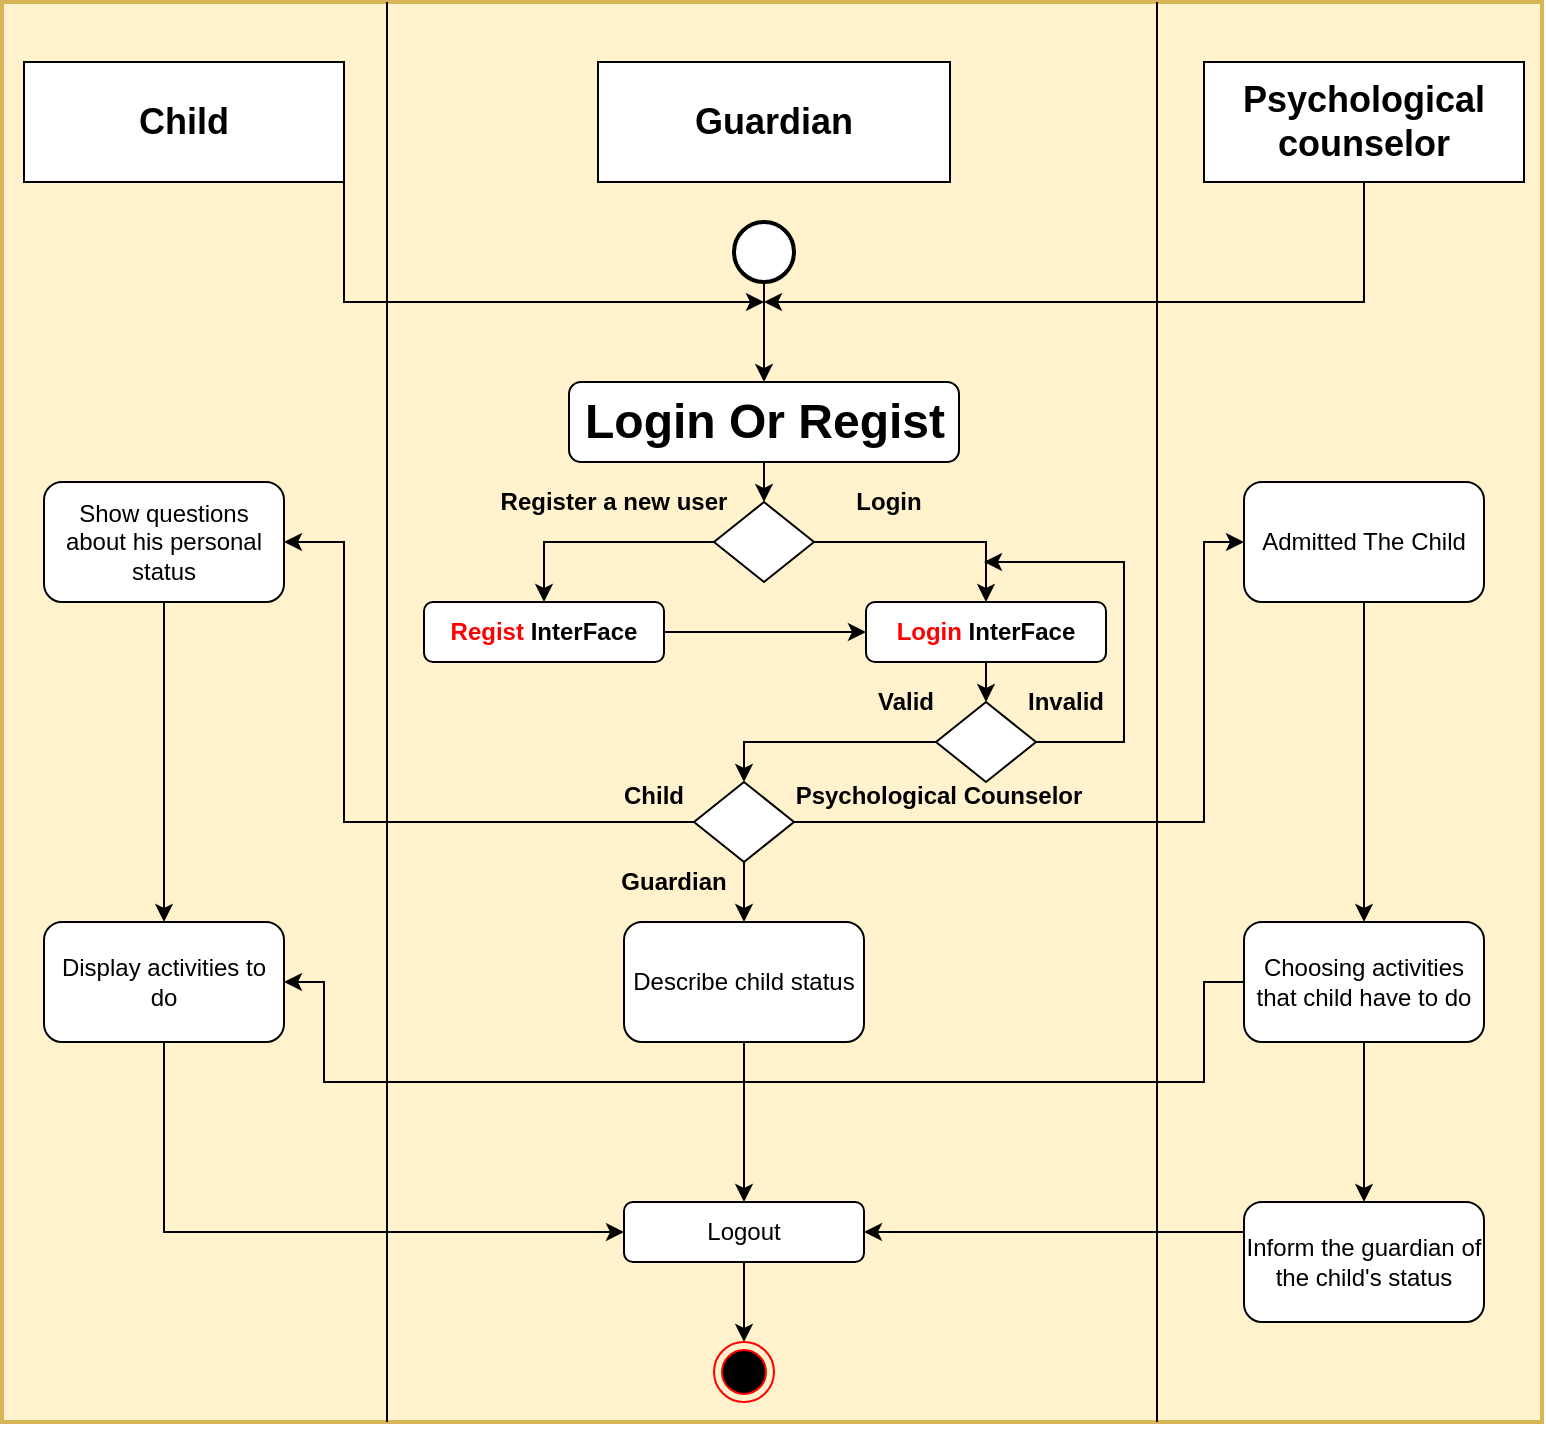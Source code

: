 <mxfile version="14.1.1" type="github">
  <diagram id="C5RBs43oDa-KdzZeNtuy" name="Page-1">
    <mxGraphModel dx="1694" dy="923" grid="1" gridSize="10" guides="1" tooltips="1" connect="1" arrows="1" fold="1" page="1" pageScale="1" pageWidth="827" pageHeight="1169" math="0" shadow="0">
      <root>
        <mxCell id="WIyWlLk6GJQsqaUBKTNV-0" />
        <mxCell id="WIyWlLk6GJQsqaUBKTNV-1" parent="WIyWlLk6GJQsqaUBKTNV-0" />
        <mxCell id="RNRi0v7oyf2k4Hm-K1Y6-15" value="" style="rounded=0;whiteSpace=wrap;html=1;fillColor=#fff2cc;strokeColor=#d6b656;strokeWidth=2;" vertex="1" parent="WIyWlLk6GJQsqaUBKTNV-1">
          <mxGeometry x="29" y="50" width="770" height="710" as="geometry" />
        </mxCell>
        <mxCell id="RNRi0v7oyf2k4Hm-K1Y6-56" style="edgeStyle=orthogonalEdgeStyle;rounded=0;orthogonalLoop=1;jettySize=auto;html=1;exitX=0.5;exitY=1;exitDx=0;exitDy=0;" edge="1" parent="WIyWlLk6GJQsqaUBKTNV-1" source="RNRi0v7oyf2k4Hm-K1Y6-16">
          <mxGeometry relative="1" as="geometry">
            <mxPoint x="410" y="200" as="targetPoint" />
            <Array as="points">
              <mxPoint x="710" y="200" />
            </Array>
          </mxGeometry>
        </mxCell>
        <mxCell id="RNRi0v7oyf2k4Hm-K1Y6-16" value="&lt;font style=&quot;font-size: 18px&quot;&gt;&lt;b&gt;Psychological counselor&lt;/b&gt;&lt;/font&gt;" style="rounded=0;whiteSpace=wrap;html=1;align=center;" vertex="1" parent="WIyWlLk6GJQsqaUBKTNV-1">
          <mxGeometry x="630" y="80" width="160" height="60" as="geometry" />
        </mxCell>
        <mxCell id="RNRi0v7oyf2k4Hm-K1Y6-55" style="edgeStyle=orthogonalEdgeStyle;rounded=0;orthogonalLoop=1;jettySize=auto;html=1;exitX=1;exitY=1;exitDx=0;exitDy=0;" edge="1" parent="WIyWlLk6GJQsqaUBKTNV-1" source="RNRi0v7oyf2k4Hm-K1Y6-17">
          <mxGeometry relative="1" as="geometry">
            <mxPoint x="410" y="200" as="targetPoint" />
            <Array as="points">
              <mxPoint x="200" y="200" />
            </Array>
          </mxGeometry>
        </mxCell>
        <mxCell id="RNRi0v7oyf2k4Hm-K1Y6-17" value="&lt;font style=&quot;font-size: 18px&quot;&gt;&lt;b&gt;Child&lt;/b&gt;&lt;/font&gt;" style="rounded=0;whiteSpace=wrap;html=1;" vertex="1" parent="WIyWlLk6GJQsqaUBKTNV-1">
          <mxGeometry x="40" y="80" width="160" height="60" as="geometry" />
        </mxCell>
        <mxCell id="RNRi0v7oyf2k4Hm-K1Y6-19" value="&lt;b&gt;&lt;font style=&quot;font-size: 18px&quot;&gt;Guardian&lt;/font&gt;&lt;/b&gt;&lt;div class=&quot;O0&quot; style=&quot;margin-top: 0pt ; margin-bottom: 0pt ; margin-left: 0.38in ; text-indent: -0.38in ; direction: ltr ; unicode-bidi: embed&quot;&gt;&lt;/div&gt;" style="rounded=0;whiteSpace=wrap;html=1;align=center;" vertex="1" parent="WIyWlLk6GJQsqaUBKTNV-1">
          <mxGeometry x="327" y="80" width="176" height="60" as="geometry" />
        </mxCell>
        <mxCell id="RNRi0v7oyf2k4Hm-K1Y6-27" value="" style="endArrow=none;html=1;entryX=0.25;entryY=0;entryDx=0;entryDy=0;exitX=0.25;exitY=1;exitDx=0;exitDy=0;" edge="1" parent="WIyWlLk6GJQsqaUBKTNV-1" source="RNRi0v7oyf2k4Hm-K1Y6-15" target="RNRi0v7oyf2k4Hm-K1Y6-15">
          <mxGeometry width="50" height="50" relative="1" as="geometry">
            <mxPoint x="600" y="430" as="sourcePoint" />
            <mxPoint x="650" y="380" as="targetPoint" />
          </mxGeometry>
        </mxCell>
        <mxCell id="RNRi0v7oyf2k4Hm-K1Y6-28" value="" style="endArrow=none;html=1;entryX=0.75;entryY=0;entryDx=0;entryDy=0;exitX=0.75;exitY=1;exitDx=0;exitDy=0;" edge="1" parent="WIyWlLk6GJQsqaUBKTNV-1" source="RNRi0v7oyf2k4Hm-K1Y6-15" target="RNRi0v7oyf2k4Hm-K1Y6-15">
          <mxGeometry width="50" height="50" relative="1" as="geometry">
            <mxPoint x="600" y="430" as="sourcePoint" />
            <mxPoint x="650" y="380" as="targetPoint" />
          </mxGeometry>
        </mxCell>
        <mxCell id="RNRi0v7oyf2k4Hm-K1Y6-38" style="edgeStyle=orthogonalEdgeStyle;rounded=0;orthogonalLoop=1;jettySize=auto;html=1;exitX=0.5;exitY=1;exitDx=0;exitDy=0;exitPerimeter=0;entryX=0.5;entryY=0;entryDx=0;entryDy=0;" edge="1" parent="WIyWlLk6GJQsqaUBKTNV-1" source="RNRi0v7oyf2k4Hm-K1Y6-34" target="RNRi0v7oyf2k4Hm-K1Y6-37">
          <mxGeometry relative="1" as="geometry" />
        </mxCell>
        <mxCell id="RNRi0v7oyf2k4Hm-K1Y6-34" value="" style="strokeWidth=2;html=1;shape=mxgraph.flowchart.start_2;whiteSpace=wrap;" vertex="1" parent="WIyWlLk6GJQsqaUBKTNV-1">
          <mxGeometry x="395" y="160" width="30" height="30" as="geometry" />
        </mxCell>
        <mxCell id="RNRi0v7oyf2k4Hm-K1Y6-36" style="edgeStyle=orthogonalEdgeStyle;rounded=0;orthogonalLoop=1;jettySize=auto;html=1;exitX=0.5;exitY=1;exitDx=0;exitDy=0;exitPerimeter=0;" edge="1" parent="WIyWlLk6GJQsqaUBKTNV-1" source="RNRi0v7oyf2k4Hm-K1Y6-34" target="RNRi0v7oyf2k4Hm-K1Y6-34">
          <mxGeometry relative="1" as="geometry" />
        </mxCell>
        <mxCell id="RNRi0v7oyf2k4Hm-K1Y6-43" style="edgeStyle=orthogonalEdgeStyle;rounded=0;orthogonalLoop=1;jettySize=auto;html=1;exitX=0.5;exitY=1;exitDx=0;exitDy=0;entryX=0.5;entryY=0;entryDx=0;entryDy=0;" edge="1" parent="WIyWlLk6GJQsqaUBKTNV-1" source="RNRi0v7oyf2k4Hm-K1Y6-37" target="RNRi0v7oyf2k4Hm-K1Y6-39">
          <mxGeometry relative="1" as="geometry" />
        </mxCell>
        <mxCell id="RNRi0v7oyf2k4Hm-K1Y6-37" value="&lt;span style=&quot;font-size: 24px&quot;&gt;&lt;b&gt;Login Or Regist&lt;br&gt;&lt;/b&gt;&lt;/span&gt;" style="rounded=1;whiteSpace=wrap;html=1;" vertex="1" parent="WIyWlLk6GJQsqaUBKTNV-1">
          <mxGeometry x="312.5" y="240" width="195" height="40" as="geometry" />
        </mxCell>
        <mxCell id="RNRi0v7oyf2k4Hm-K1Y6-65" style="edgeStyle=orthogonalEdgeStyle;rounded=0;orthogonalLoop=1;jettySize=auto;html=1;exitX=0;exitY=0.5;exitDx=0;exitDy=0;" edge="1" parent="WIyWlLk6GJQsqaUBKTNV-1" source="RNRi0v7oyf2k4Hm-K1Y6-39" target="RNRi0v7oyf2k4Hm-K1Y6-63">
          <mxGeometry relative="1" as="geometry" />
        </mxCell>
        <mxCell id="RNRi0v7oyf2k4Hm-K1Y6-68" style="edgeStyle=orthogonalEdgeStyle;rounded=0;orthogonalLoop=1;jettySize=auto;html=1;exitX=1;exitY=0.5;exitDx=0;exitDy=0;" edge="1" parent="WIyWlLk6GJQsqaUBKTNV-1" source="RNRi0v7oyf2k4Hm-K1Y6-39" target="RNRi0v7oyf2k4Hm-K1Y6-64">
          <mxGeometry relative="1" as="geometry" />
        </mxCell>
        <mxCell id="RNRi0v7oyf2k4Hm-K1Y6-39" value="" style="rhombus;whiteSpace=wrap;html=1;" vertex="1" parent="WIyWlLk6GJQsqaUBKTNV-1">
          <mxGeometry x="385" y="300" width="50" height="40" as="geometry" />
        </mxCell>
        <mxCell id="RNRi0v7oyf2k4Hm-K1Y6-67" style="edgeStyle=orthogonalEdgeStyle;rounded=0;orthogonalLoop=1;jettySize=auto;html=1;exitX=1;exitY=0.5;exitDx=0;exitDy=0;" edge="1" parent="WIyWlLk6GJQsqaUBKTNV-1" source="RNRi0v7oyf2k4Hm-K1Y6-63" target="RNRi0v7oyf2k4Hm-K1Y6-64">
          <mxGeometry relative="1" as="geometry" />
        </mxCell>
        <mxCell id="RNRi0v7oyf2k4Hm-K1Y6-63" value="&lt;b&gt;&lt;font color=&quot;#ff0000&quot;&gt;Regist&lt;/font&gt; InterFace&lt;/b&gt;" style="rounded=1;whiteSpace=wrap;html=1;" vertex="1" parent="WIyWlLk6GJQsqaUBKTNV-1">
          <mxGeometry x="240" y="350" width="120" height="30" as="geometry" />
        </mxCell>
        <mxCell id="RNRi0v7oyf2k4Hm-K1Y6-82" style="edgeStyle=orthogonalEdgeStyle;rounded=0;orthogonalLoop=1;jettySize=auto;html=1;exitX=0.5;exitY=1;exitDx=0;exitDy=0;entryX=0.5;entryY=0;entryDx=0;entryDy=0;" edge="1" parent="WIyWlLk6GJQsqaUBKTNV-1" source="RNRi0v7oyf2k4Hm-K1Y6-64" target="RNRi0v7oyf2k4Hm-K1Y6-80">
          <mxGeometry relative="1" as="geometry" />
        </mxCell>
        <mxCell id="RNRi0v7oyf2k4Hm-K1Y6-64" value="&lt;b&gt;&lt;font color=&quot;#ff0000&quot;&gt;Login&lt;/font&gt; InterFace&lt;/b&gt;" style="rounded=1;whiteSpace=wrap;html=1;" vertex="1" parent="WIyWlLk6GJQsqaUBKTNV-1">
          <mxGeometry x="461" y="350" width="120" height="30" as="geometry" />
        </mxCell>
        <mxCell id="RNRi0v7oyf2k4Hm-K1Y6-74" value="&lt;b&gt;Register a new user&lt;/b&gt;" style="text;html=1;strokeColor=none;fillColor=none;align=center;verticalAlign=middle;whiteSpace=wrap;rounded=0;" vertex="1" parent="WIyWlLk6GJQsqaUBKTNV-1">
          <mxGeometry x="275" y="290" width="120" height="20" as="geometry" />
        </mxCell>
        <mxCell id="RNRi0v7oyf2k4Hm-K1Y6-75" value="&lt;b&gt;Login&lt;/b&gt;" style="text;html=1;strokeColor=none;fillColor=none;align=center;verticalAlign=middle;whiteSpace=wrap;rounded=0;" vertex="1" parent="WIyWlLk6GJQsqaUBKTNV-1">
          <mxGeometry x="435" y="290" width="75" height="20" as="geometry" />
        </mxCell>
        <mxCell id="RNRi0v7oyf2k4Hm-K1Y6-76" value="&lt;b&gt;Invalid&lt;/b&gt;" style="text;html=1;strokeColor=none;fillColor=none;align=center;verticalAlign=middle;whiteSpace=wrap;rounded=0;" vertex="1" parent="WIyWlLk6GJQsqaUBKTNV-1">
          <mxGeometry x="541" y="390" width="40" height="20" as="geometry" />
        </mxCell>
        <mxCell id="RNRi0v7oyf2k4Hm-K1Y6-81" style="edgeStyle=orthogonalEdgeStyle;rounded=0;orthogonalLoop=1;jettySize=auto;html=1;exitX=1;exitY=0.5;exitDx=0;exitDy=0;" edge="1" parent="WIyWlLk6GJQsqaUBKTNV-1" source="RNRi0v7oyf2k4Hm-K1Y6-80">
          <mxGeometry relative="1" as="geometry">
            <mxPoint x="520" y="330" as="targetPoint" />
            <Array as="points">
              <mxPoint x="590" y="420" />
              <mxPoint x="590" y="330" />
            </Array>
          </mxGeometry>
        </mxCell>
        <mxCell id="RNRi0v7oyf2k4Hm-K1Y6-92" style="edgeStyle=orthogonalEdgeStyle;rounded=0;orthogonalLoop=1;jettySize=auto;html=1;exitX=0;exitY=0.5;exitDx=0;exitDy=0;entryX=0.5;entryY=0;entryDx=0;entryDy=0;" edge="1" parent="WIyWlLk6GJQsqaUBKTNV-1" source="RNRi0v7oyf2k4Hm-K1Y6-80" target="RNRi0v7oyf2k4Hm-K1Y6-83">
          <mxGeometry relative="1" as="geometry" />
        </mxCell>
        <mxCell id="RNRi0v7oyf2k4Hm-K1Y6-80" value="" style="rhombus;whiteSpace=wrap;html=1;" vertex="1" parent="WIyWlLk6GJQsqaUBKTNV-1">
          <mxGeometry x="496" y="400" width="50" height="40" as="geometry" />
        </mxCell>
        <mxCell id="RNRi0v7oyf2k4Hm-K1Y6-99" style="edgeStyle=orthogonalEdgeStyle;rounded=0;orthogonalLoop=1;jettySize=auto;html=1;exitX=0.5;exitY=1;exitDx=0;exitDy=0;entryX=0.5;entryY=0;entryDx=0;entryDy=0;" edge="1" parent="WIyWlLk6GJQsqaUBKTNV-1" source="RNRi0v7oyf2k4Hm-K1Y6-83" target="RNRi0v7oyf2k4Hm-K1Y6-98">
          <mxGeometry relative="1" as="geometry" />
        </mxCell>
        <mxCell id="RNRi0v7oyf2k4Hm-K1Y6-101" style="edgeStyle=orthogonalEdgeStyle;rounded=0;orthogonalLoop=1;jettySize=auto;html=1;exitX=0;exitY=0.5;exitDx=0;exitDy=0;entryX=1;entryY=0.5;entryDx=0;entryDy=0;" edge="1" parent="WIyWlLk6GJQsqaUBKTNV-1" source="RNRi0v7oyf2k4Hm-K1Y6-83" target="RNRi0v7oyf2k4Hm-K1Y6-87">
          <mxGeometry relative="1" as="geometry">
            <Array as="points">
              <mxPoint x="200" y="460" />
              <mxPoint x="200" y="320" />
            </Array>
          </mxGeometry>
        </mxCell>
        <mxCell id="RNRi0v7oyf2k4Hm-K1Y6-104" style="edgeStyle=orthogonalEdgeStyle;rounded=0;orthogonalLoop=1;jettySize=auto;html=1;exitX=1;exitY=0.5;exitDx=0;exitDy=0;entryX=0;entryY=0.5;entryDx=0;entryDy=0;" edge="1" parent="WIyWlLk6GJQsqaUBKTNV-1" source="RNRi0v7oyf2k4Hm-K1Y6-83" target="RNRi0v7oyf2k4Hm-K1Y6-86">
          <mxGeometry relative="1" as="geometry">
            <Array as="points">
              <mxPoint x="630" y="460" />
              <mxPoint x="630" y="320" />
            </Array>
          </mxGeometry>
        </mxCell>
        <mxCell id="RNRi0v7oyf2k4Hm-K1Y6-83" value="" style="rhombus;whiteSpace=wrap;html=1;" vertex="1" parent="WIyWlLk6GJQsqaUBKTNV-1">
          <mxGeometry x="375" y="440" width="50" height="40" as="geometry" />
        </mxCell>
        <mxCell id="RNRi0v7oyf2k4Hm-K1Y6-85" value="&lt;b&gt;Valid&lt;/b&gt;" style="text;html=1;strokeColor=none;fillColor=none;align=center;verticalAlign=middle;whiteSpace=wrap;rounded=0;" vertex="1" parent="WIyWlLk6GJQsqaUBKTNV-1">
          <mxGeometry x="461" y="390" width="40" height="20" as="geometry" />
        </mxCell>
        <mxCell id="RNRi0v7oyf2k4Hm-K1Y6-108" style="edgeStyle=orthogonalEdgeStyle;rounded=0;orthogonalLoop=1;jettySize=auto;html=1;exitX=0.5;exitY=1;exitDx=0;exitDy=0;entryX=0.5;entryY=0;entryDx=0;entryDy=0;" edge="1" parent="WIyWlLk6GJQsqaUBKTNV-1" source="RNRi0v7oyf2k4Hm-K1Y6-86" target="RNRi0v7oyf2k4Hm-K1Y6-105">
          <mxGeometry relative="1" as="geometry" />
        </mxCell>
        <mxCell id="RNRi0v7oyf2k4Hm-K1Y6-86" value="Admitted The Child" style="rounded=1;whiteSpace=wrap;html=1;" vertex="1" parent="WIyWlLk6GJQsqaUBKTNV-1">
          <mxGeometry x="650" y="290" width="120" height="60" as="geometry" />
        </mxCell>
        <mxCell id="RNRi0v7oyf2k4Hm-K1Y6-112" style="edgeStyle=orthogonalEdgeStyle;rounded=0;orthogonalLoop=1;jettySize=auto;html=1;exitX=0.5;exitY=1;exitDx=0;exitDy=0;entryX=0.5;entryY=0;entryDx=0;entryDy=0;" edge="1" parent="WIyWlLk6GJQsqaUBKTNV-1" source="RNRi0v7oyf2k4Hm-K1Y6-87" target="RNRi0v7oyf2k4Hm-K1Y6-107">
          <mxGeometry relative="1" as="geometry" />
        </mxCell>
        <mxCell id="RNRi0v7oyf2k4Hm-K1Y6-87" value="Show questions about his personal status" style="rounded=1;whiteSpace=wrap;html=1;" vertex="1" parent="WIyWlLk6GJQsqaUBKTNV-1">
          <mxGeometry x="50" y="290" width="120" height="60" as="geometry" />
        </mxCell>
        <mxCell id="RNRi0v7oyf2k4Hm-K1Y6-93" value="&lt;font face=&quot;helvetica&quot; style=&quot;font-size: 12px&quot;&gt;&lt;b&gt;Child&lt;/b&gt;&lt;/font&gt;" style="text;html=1;align=center;verticalAlign=middle;whiteSpace=wrap;rounded=0;" vertex="1" parent="WIyWlLk6GJQsqaUBKTNV-1">
          <mxGeometry x="335" y="437" width="40" height="20" as="geometry" />
        </mxCell>
        <mxCell id="RNRi0v7oyf2k4Hm-K1Y6-94" value="&lt;b&gt;Psychological Counselor&lt;/b&gt;" style="text;html=1;strokeColor=none;fillColor=none;align=center;verticalAlign=middle;whiteSpace=wrap;rounded=0;" vertex="1" parent="WIyWlLk6GJQsqaUBKTNV-1">
          <mxGeometry x="420" y="437" width="155" height="20" as="geometry" />
        </mxCell>
        <mxCell id="RNRi0v7oyf2k4Hm-K1Y6-116" style="edgeStyle=orthogonalEdgeStyle;rounded=0;orthogonalLoop=1;jettySize=auto;html=1;exitX=0.5;exitY=1;exitDx=0;exitDy=0;entryX=0.5;entryY=0;entryDx=0;entryDy=0;" edge="1" parent="WIyWlLk6GJQsqaUBKTNV-1" source="RNRi0v7oyf2k4Hm-K1Y6-98" target="RNRi0v7oyf2k4Hm-K1Y6-115">
          <mxGeometry relative="1" as="geometry" />
        </mxCell>
        <mxCell id="RNRi0v7oyf2k4Hm-K1Y6-98" value="Describe child status" style="rounded=1;whiteSpace=wrap;html=1;" vertex="1" parent="WIyWlLk6GJQsqaUBKTNV-1">
          <mxGeometry x="340" y="510" width="120" height="60" as="geometry" />
        </mxCell>
        <mxCell id="RNRi0v7oyf2k4Hm-K1Y6-100" value="&lt;b&gt;&lt;font style=&quot;font-size: 12px&quot;&gt;Guardian&lt;/font&gt;&lt;/b&gt;" style="text;html=1;align=center;verticalAlign=middle;whiteSpace=wrap;rounded=0;" vertex="1" parent="WIyWlLk6GJQsqaUBKTNV-1">
          <mxGeometry x="345" y="480" width="40" height="20" as="geometry" />
        </mxCell>
        <mxCell id="RNRi0v7oyf2k4Hm-K1Y6-111" style="edgeStyle=orthogonalEdgeStyle;rounded=0;orthogonalLoop=1;jettySize=auto;html=1;exitX=0;exitY=0.5;exitDx=0;exitDy=0;entryX=1;entryY=0.5;entryDx=0;entryDy=0;" edge="1" parent="WIyWlLk6GJQsqaUBKTNV-1" source="RNRi0v7oyf2k4Hm-K1Y6-105" target="RNRi0v7oyf2k4Hm-K1Y6-107">
          <mxGeometry relative="1" as="geometry">
            <Array as="points">
              <mxPoint x="630" y="540" />
              <mxPoint x="630" y="590" />
              <mxPoint x="190" y="590" />
              <mxPoint x="190" y="540" />
            </Array>
          </mxGeometry>
        </mxCell>
        <mxCell id="RNRi0v7oyf2k4Hm-K1Y6-114" style="edgeStyle=orthogonalEdgeStyle;rounded=0;orthogonalLoop=1;jettySize=auto;html=1;exitX=0.5;exitY=1;exitDx=0;exitDy=0;entryX=0.5;entryY=0;entryDx=0;entryDy=0;" edge="1" parent="WIyWlLk6GJQsqaUBKTNV-1" source="RNRi0v7oyf2k4Hm-K1Y6-105" target="RNRi0v7oyf2k4Hm-K1Y6-113">
          <mxGeometry relative="1" as="geometry" />
        </mxCell>
        <mxCell id="RNRi0v7oyf2k4Hm-K1Y6-105" value="Choosing activities that child have to do" style="rounded=1;whiteSpace=wrap;html=1;" vertex="1" parent="WIyWlLk6GJQsqaUBKTNV-1">
          <mxGeometry x="650" y="510" width="120" height="60" as="geometry" />
        </mxCell>
        <mxCell id="RNRi0v7oyf2k4Hm-K1Y6-117" style="edgeStyle=orthogonalEdgeStyle;rounded=0;orthogonalLoop=1;jettySize=auto;html=1;exitX=0.5;exitY=1;exitDx=0;exitDy=0;entryX=0;entryY=0.5;entryDx=0;entryDy=0;" edge="1" parent="WIyWlLk6GJQsqaUBKTNV-1" source="RNRi0v7oyf2k4Hm-K1Y6-107" target="RNRi0v7oyf2k4Hm-K1Y6-115">
          <mxGeometry relative="1" as="geometry" />
        </mxCell>
        <mxCell id="RNRi0v7oyf2k4Hm-K1Y6-107" value="Display activities to do" style="rounded=1;whiteSpace=wrap;html=1;" vertex="1" parent="WIyWlLk6GJQsqaUBKTNV-1">
          <mxGeometry x="50" y="510" width="120" height="60" as="geometry" />
        </mxCell>
        <mxCell id="RNRi0v7oyf2k4Hm-K1Y6-118" style="edgeStyle=orthogonalEdgeStyle;rounded=0;orthogonalLoop=1;jettySize=auto;html=1;exitX=0;exitY=0.5;exitDx=0;exitDy=0;entryX=1;entryY=0.5;entryDx=0;entryDy=0;" edge="1" parent="WIyWlLk6GJQsqaUBKTNV-1" source="RNRi0v7oyf2k4Hm-K1Y6-113" target="RNRi0v7oyf2k4Hm-K1Y6-115">
          <mxGeometry relative="1" as="geometry">
            <Array as="points">
              <mxPoint x="650" y="665" />
            </Array>
          </mxGeometry>
        </mxCell>
        <mxCell id="RNRi0v7oyf2k4Hm-K1Y6-113" value="Inform the guardian of the child&#39;s status" style="rounded=1;whiteSpace=wrap;html=1;" vertex="1" parent="WIyWlLk6GJQsqaUBKTNV-1">
          <mxGeometry x="650" y="650" width="120" height="60" as="geometry" />
        </mxCell>
        <mxCell id="RNRi0v7oyf2k4Hm-K1Y6-120" style="edgeStyle=orthogonalEdgeStyle;rounded=0;orthogonalLoop=1;jettySize=auto;html=1;exitX=0.5;exitY=1;exitDx=0;exitDy=0;entryX=0.5;entryY=0;entryDx=0;entryDy=0;" edge="1" parent="WIyWlLk6GJQsqaUBKTNV-1" source="RNRi0v7oyf2k4Hm-K1Y6-115" target="RNRi0v7oyf2k4Hm-K1Y6-119">
          <mxGeometry relative="1" as="geometry" />
        </mxCell>
        <mxCell id="RNRi0v7oyf2k4Hm-K1Y6-115" value="Logout" style="rounded=1;whiteSpace=wrap;html=1;" vertex="1" parent="WIyWlLk6GJQsqaUBKTNV-1">
          <mxGeometry x="340" y="650" width="120" height="30" as="geometry" />
        </mxCell>
        <mxCell id="RNRi0v7oyf2k4Hm-K1Y6-119" value="" style="ellipse;html=1;shape=endState;fillColor=#000000;strokeColor=#ff0000;" vertex="1" parent="WIyWlLk6GJQsqaUBKTNV-1">
          <mxGeometry x="385" y="720" width="30" height="30" as="geometry" />
        </mxCell>
        <mxCell id="RNRi0v7oyf2k4Hm-K1Y6-122" style="edgeStyle=orthogonalEdgeStyle;rounded=0;orthogonalLoop=1;jettySize=auto;html=1;exitX=0.5;exitY=1;exitDx=0;exitDy=0;" edge="1" parent="WIyWlLk6GJQsqaUBKTNV-1" source="RNRi0v7oyf2k4Hm-K1Y6-15" target="RNRi0v7oyf2k4Hm-K1Y6-15">
          <mxGeometry relative="1" as="geometry" />
        </mxCell>
      </root>
    </mxGraphModel>
  </diagram>
</mxfile>
